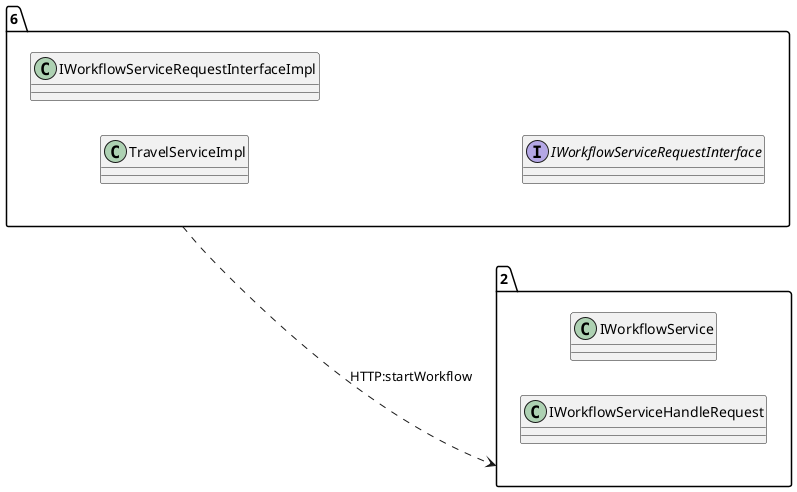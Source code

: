 @startuml 
allow_mixing
left to right direction
package "6"{
class TravelServiceImpl
class IWorkflowServiceRequestInterfaceImpl
interface IWorkflowServiceRequestInterface

}
package "2"{
class IWorkflowService
class IWorkflowServiceHandleRequest

}
"6" ..> "2":HTTP:startWorkflow
@enduml